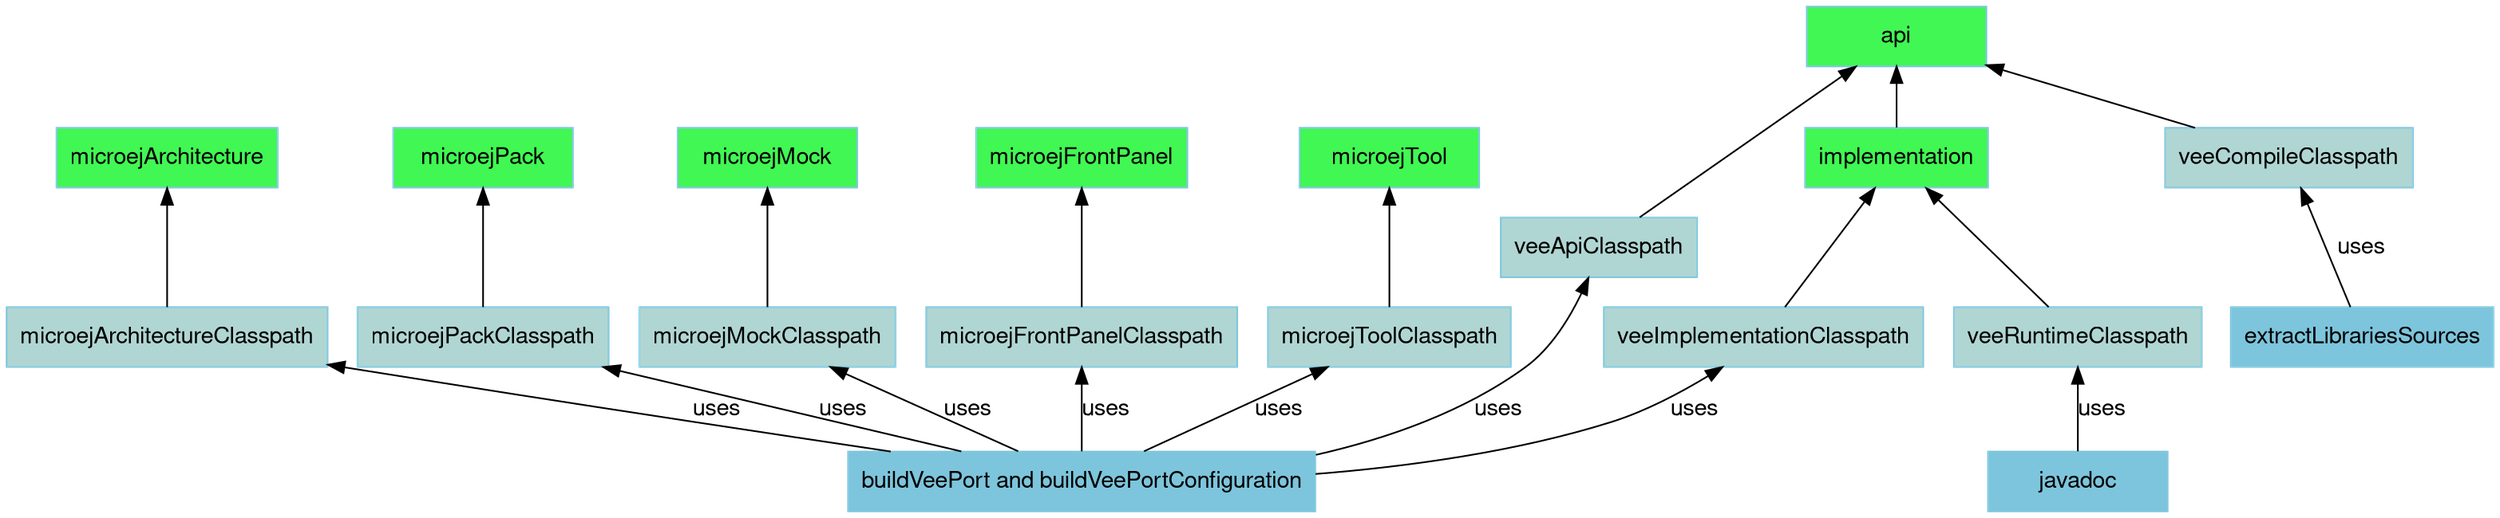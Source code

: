 digraph mygraph {
    rankdir="BT";
    bgcolor="transparent"
    fontname="Helvetica,Arial,sans-serif"
    node [
        shape = box
        width = 1.5
        color = "#7dc5dc"
        style = filled
        fontname="Helvetica,Arial,sans-serif"
    ]
    edge [fontname="Helvetica,Arial,sans-serif"]
    "microejArchitecture" [fillcolor = "#41f753"]
    "microejPack" [fillcolor = "#41f753"]
    "microejMock" [fillcolor = "#41f753"]
    "microejFrontPanel" [fillcolor = "#41f753"]
    "microejTool" [fillcolor = "#41f753"]
    "api" [fillcolor = "#41f753"]
    "implementation" [fillcolor = "#41f753"]

    "microejArchitectureClasspath" [fillcolor = "#b0d6d3"]
    "microejPackClasspath" [fillcolor = "#b0d6d3"]
    "microejMockClasspath" [fillcolor = "#b0d6d3"]
    "microejFrontPanelClasspath" [fillcolor = "#b0d6d3"]
    "microejToolClasspath" [fillcolor = "#b0d6d3"]
    "veeApiClasspath" [fillcolor = "#b0d6d3"]
    "veeImplementationClasspath" [fillcolor = "#b0d6d3"]
    "veeCompileClasspath" [fillcolor = "#b0d6d3"]
    "veeRuntimeClasspath" [fillcolor = "#b0d6d3"]

    "microejArchitectureClasspath" -> "microejArchitecture"
    "microejPackClasspath" -> "microejPack"
    "microejMockClasspath" -> "microejMock"
    "microejFrontPanelClasspath" -> "microejFrontPanel"
    "microejToolClasspath" -> "microejTool"
    "implementation" -> "api"
    "veeApiClasspath" -> "api"
    "veeImplementationClasspath" -> "implementation"
    "veeCompileClasspath" -> "api"
    "veeRuntimeClasspath" -> "implementation"
    "buildVeePort and buildVeePortConfiguration" -> "microejArchitectureClasspath" [ label="uses" ]
    "buildVeePort and buildVeePortConfiguration" -> "microejPackClasspath" [ label="uses" ]
    "buildVeePort and buildVeePortConfiguration" -> "microejMockClasspath" [ label="uses" ]
    "buildVeePort and buildVeePortConfiguration" -> "microejFrontPanelClasspath" [ label="uses" ]
    "buildVeePort and buildVeePortConfiguration" -> "microejToolClasspath" [ label="uses" ]
    "buildVeePort and buildVeePortConfiguration" -> "veeApiClasspath" [ label="uses" ]
    "buildVeePort and buildVeePortConfiguration" -> "veeImplementationClasspath" [ label="uses" ]
    "extractLibrariesSources" -> "veeCompileClasspath" [ label="uses" ]
    "javadoc" -> "veeRuntimeClasspath" [ label="uses" ]
}